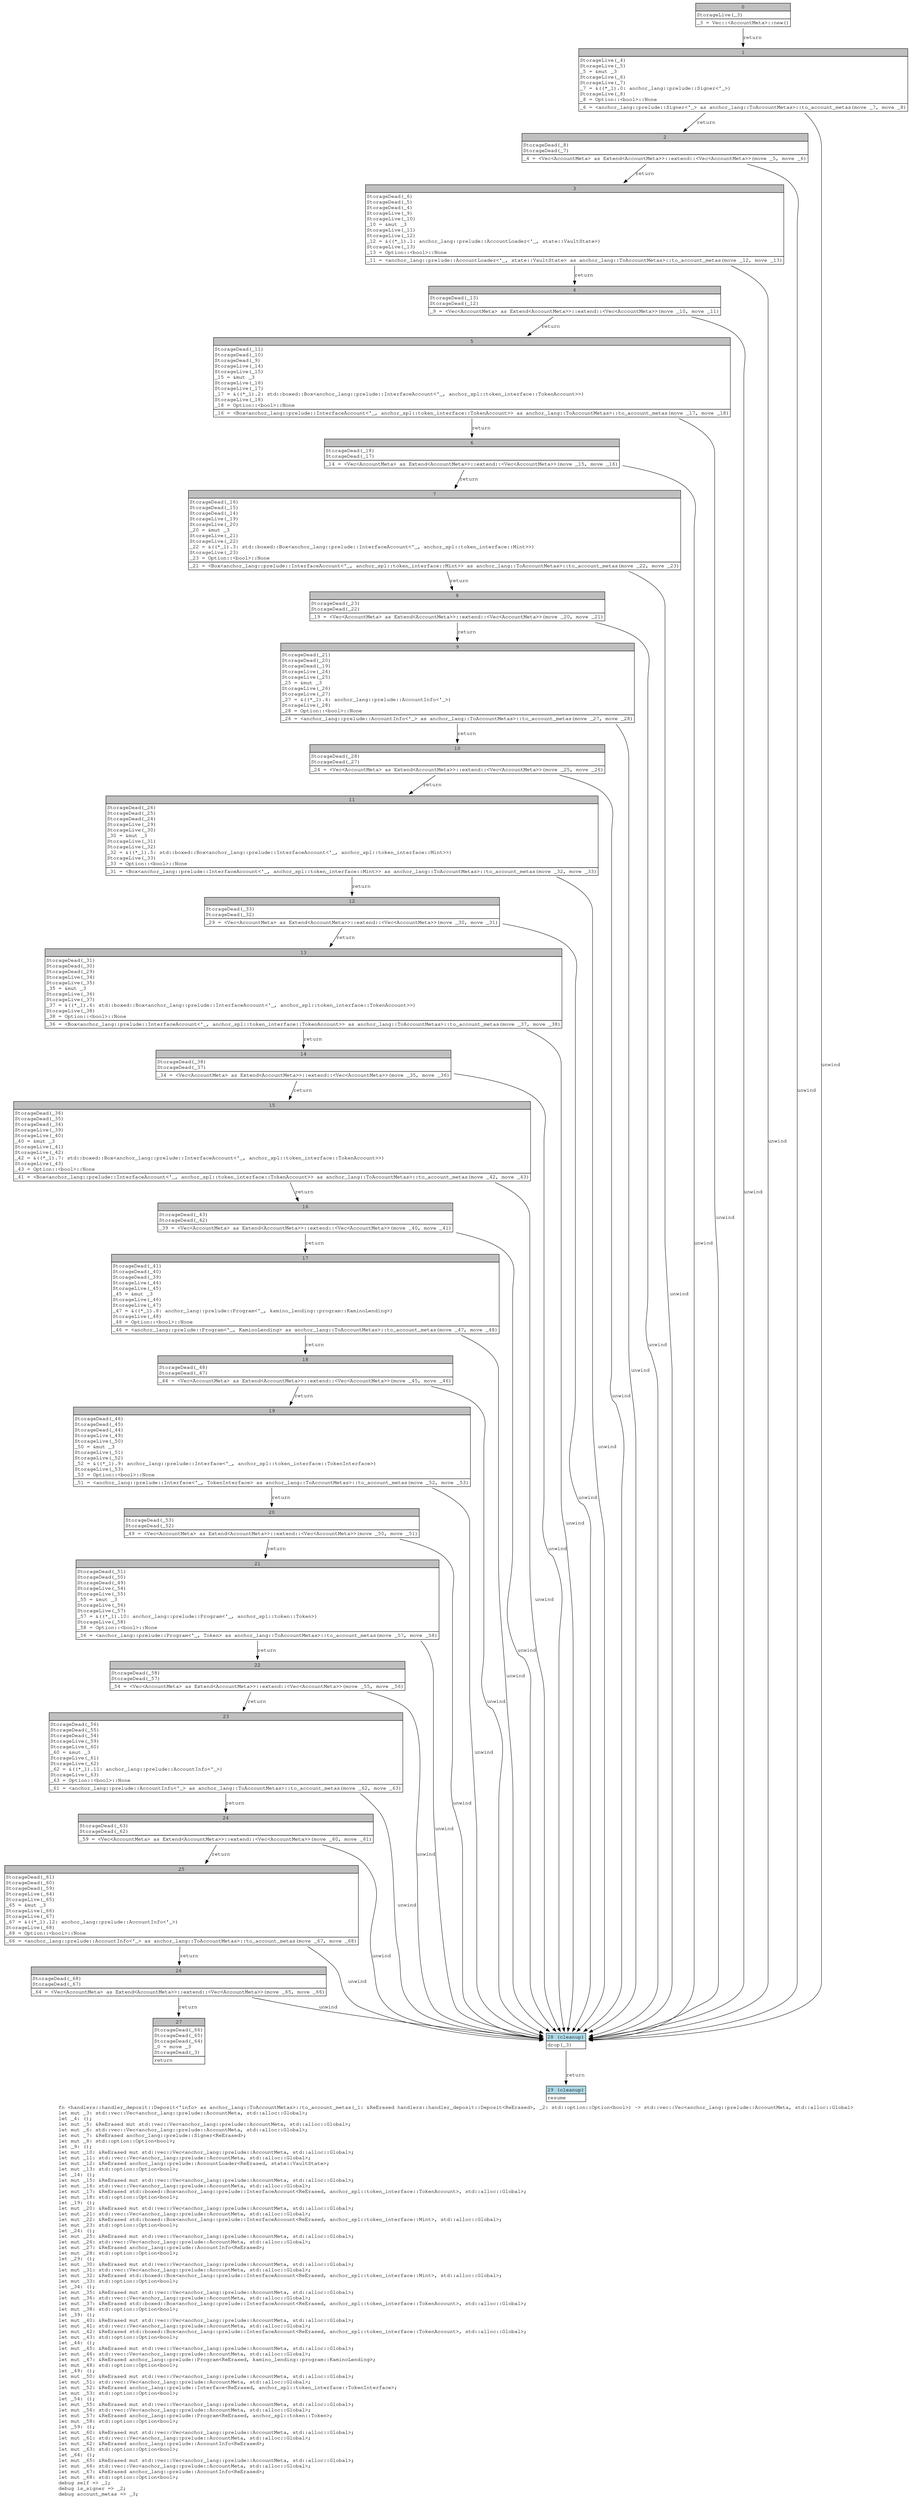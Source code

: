 digraph Mir_0_721 {
    graph [fontname="Courier, monospace"];
    node [fontname="Courier, monospace"];
    edge [fontname="Courier, monospace"];
    label=<fn &lt;handlers::handler_deposit::Deposit&lt;'info&gt; as anchor_lang::ToAccountMetas&gt;::to_account_metas(_1: &amp;ReErased handlers::handler_deposit::Deposit&lt;ReErased&gt;, _2: std::option::Option&lt;bool&gt;) -&gt; std::vec::Vec&lt;anchor_lang::prelude::AccountMeta, std::alloc::Global&gt;<br align="left"/>let mut _3: std::vec::Vec&lt;anchor_lang::prelude::AccountMeta, std::alloc::Global&gt;;<br align="left"/>let _4: ();<br align="left"/>let mut _5: &amp;ReErased mut std::vec::Vec&lt;anchor_lang::prelude::AccountMeta, std::alloc::Global&gt;;<br align="left"/>let mut _6: std::vec::Vec&lt;anchor_lang::prelude::AccountMeta, std::alloc::Global&gt;;<br align="left"/>let mut _7: &amp;ReErased anchor_lang::prelude::Signer&lt;ReErased&gt;;<br align="left"/>let mut _8: std::option::Option&lt;bool&gt;;<br align="left"/>let _9: ();<br align="left"/>let mut _10: &amp;ReErased mut std::vec::Vec&lt;anchor_lang::prelude::AccountMeta, std::alloc::Global&gt;;<br align="left"/>let mut _11: std::vec::Vec&lt;anchor_lang::prelude::AccountMeta, std::alloc::Global&gt;;<br align="left"/>let mut _12: &amp;ReErased anchor_lang::prelude::AccountLoader&lt;ReErased, state::VaultState&gt;;<br align="left"/>let mut _13: std::option::Option&lt;bool&gt;;<br align="left"/>let _14: ();<br align="left"/>let mut _15: &amp;ReErased mut std::vec::Vec&lt;anchor_lang::prelude::AccountMeta, std::alloc::Global&gt;;<br align="left"/>let mut _16: std::vec::Vec&lt;anchor_lang::prelude::AccountMeta, std::alloc::Global&gt;;<br align="left"/>let mut _17: &amp;ReErased std::boxed::Box&lt;anchor_lang::prelude::InterfaceAccount&lt;ReErased, anchor_spl::token_interface::TokenAccount&gt;, std::alloc::Global&gt;;<br align="left"/>let mut _18: std::option::Option&lt;bool&gt;;<br align="left"/>let _19: ();<br align="left"/>let mut _20: &amp;ReErased mut std::vec::Vec&lt;anchor_lang::prelude::AccountMeta, std::alloc::Global&gt;;<br align="left"/>let mut _21: std::vec::Vec&lt;anchor_lang::prelude::AccountMeta, std::alloc::Global&gt;;<br align="left"/>let mut _22: &amp;ReErased std::boxed::Box&lt;anchor_lang::prelude::InterfaceAccount&lt;ReErased, anchor_spl::token_interface::Mint&gt;, std::alloc::Global&gt;;<br align="left"/>let mut _23: std::option::Option&lt;bool&gt;;<br align="left"/>let _24: ();<br align="left"/>let mut _25: &amp;ReErased mut std::vec::Vec&lt;anchor_lang::prelude::AccountMeta, std::alloc::Global&gt;;<br align="left"/>let mut _26: std::vec::Vec&lt;anchor_lang::prelude::AccountMeta, std::alloc::Global&gt;;<br align="left"/>let mut _27: &amp;ReErased anchor_lang::prelude::AccountInfo&lt;ReErased&gt;;<br align="left"/>let mut _28: std::option::Option&lt;bool&gt;;<br align="left"/>let _29: ();<br align="left"/>let mut _30: &amp;ReErased mut std::vec::Vec&lt;anchor_lang::prelude::AccountMeta, std::alloc::Global&gt;;<br align="left"/>let mut _31: std::vec::Vec&lt;anchor_lang::prelude::AccountMeta, std::alloc::Global&gt;;<br align="left"/>let mut _32: &amp;ReErased std::boxed::Box&lt;anchor_lang::prelude::InterfaceAccount&lt;ReErased, anchor_spl::token_interface::Mint&gt;, std::alloc::Global&gt;;<br align="left"/>let mut _33: std::option::Option&lt;bool&gt;;<br align="left"/>let _34: ();<br align="left"/>let mut _35: &amp;ReErased mut std::vec::Vec&lt;anchor_lang::prelude::AccountMeta, std::alloc::Global&gt;;<br align="left"/>let mut _36: std::vec::Vec&lt;anchor_lang::prelude::AccountMeta, std::alloc::Global&gt;;<br align="left"/>let mut _37: &amp;ReErased std::boxed::Box&lt;anchor_lang::prelude::InterfaceAccount&lt;ReErased, anchor_spl::token_interface::TokenAccount&gt;, std::alloc::Global&gt;;<br align="left"/>let mut _38: std::option::Option&lt;bool&gt;;<br align="left"/>let _39: ();<br align="left"/>let mut _40: &amp;ReErased mut std::vec::Vec&lt;anchor_lang::prelude::AccountMeta, std::alloc::Global&gt;;<br align="left"/>let mut _41: std::vec::Vec&lt;anchor_lang::prelude::AccountMeta, std::alloc::Global&gt;;<br align="left"/>let mut _42: &amp;ReErased std::boxed::Box&lt;anchor_lang::prelude::InterfaceAccount&lt;ReErased, anchor_spl::token_interface::TokenAccount&gt;, std::alloc::Global&gt;;<br align="left"/>let mut _43: std::option::Option&lt;bool&gt;;<br align="left"/>let _44: ();<br align="left"/>let mut _45: &amp;ReErased mut std::vec::Vec&lt;anchor_lang::prelude::AccountMeta, std::alloc::Global&gt;;<br align="left"/>let mut _46: std::vec::Vec&lt;anchor_lang::prelude::AccountMeta, std::alloc::Global&gt;;<br align="left"/>let mut _47: &amp;ReErased anchor_lang::prelude::Program&lt;ReErased, kamino_lending::program::KaminoLending&gt;;<br align="left"/>let mut _48: std::option::Option&lt;bool&gt;;<br align="left"/>let _49: ();<br align="left"/>let mut _50: &amp;ReErased mut std::vec::Vec&lt;anchor_lang::prelude::AccountMeta, std::alloc::Global&gt;;<br align="left"/>let mut _51: std::vec::Vec&lt;anchor_lang::prelude::AccountMeta, std::alloc::Global&gt;;<br align="left"/>let mut _52: &amp;ReErased anchor_lang::prelude::Interface&lt;ReErased, anchor_spl::token_interface::TokenInterface&gt;;<br align="left"/>let mut _53: std::option::Option&lt;bool&gt;;<br align="left"/>let _54: ();<br align="left"/>let mut _55: &amp;ReErased mut std::vec::Vec&lt;anchor_lang::prelude::AccountMeta, std::alloc::Global&gt;;<br align="left"/>let mut _56: std::vec::Vec&lt;anchor_lang::prelude::AccountMeta, std::alloc::Global&gt;;<br align="left"/>let mut _57: &amp;ReErased anchor_lang::prelude::Program&lt;ReErased, anchor_spl::token::Token&gt;;<br align="left"/>let mut _58: std::option::Option&lt;bool&gt;;<br align="left"/>let _59: ();<br align="left"/>let mut _60: &amp;ReErased mut std::vec::Vec&lt;anchor_lang::prelude::AccountMeta, std::alloc::Global&gt;;<br align="left"/>let mut _61: std::vec::Vec&lt;anchor_lang::prelude::AccountMeta, std::alloc::Global&gt;;<br align="left"/>let mut _62: &amp;ReErased anchor_lang::prelude::AccountInfo&lt;ReErased&gt;;<br align="left"/>let mut _63: std::option::Option&lt;bool&gt;;<br align="left"/>let _64: ();<br align="left"/>let mut _65: &amp;ReErased mut std::vec::Vec&lt;anchor_lang::prelude::AccountMeta, std::alloc::Global&gt;;<br align="left"/>let mut _66: std::vec::Vec&lt;anchor_lang::prelude::AccountMeta, std::alloc::Global&gt;;<br align="left"/>let mut _67: &amp;ReErased anchor_lang::prelude::AccountInfo&lt;ReErased&gt;;<br align="left"/>let mut _68: std::option::Option&lt;bool&gt;;<br align="left"/>debug self =&gt; _1;<br align="left"/>debug is_signer =&gt; _2;<br align="left"/>debug account_metas =&gt; _3;<br align="left"/>>;
    bb0__0_721 [shape="none", label=<<table border="0" cellborder="1" cellspacing="0"><tr><td bgcolor="gray" align="center" colspan="1">0</td></tr><tr><td align="left" balign="left">StorageLive(_3)<br/></td></tr><tr><td align="left">_3 = Vec::&lt;AccountMeta&gt;::new()</td></tr></table>>];
    bb1__0_721 [shape="none", label=<<table border="0" cellborder="1" cellspacing="0"><tr><td bgcolor="gray" align="center" colspan="1">1</td></tr><tr><td align="left" balign="left">StorageLive(_4)<br/>StorageLive(_5)<br/>_5 = &amp;mut _3<br/>StorageLive(_6)<br/>StorageLive(_7)<br/>_7 = &amp;((*_1).0: anchor_lang::prelude::Signer&lt;'_&gt;)<br/>StorageLive(_8)<br/>_8 = Option::&lt;bool&gt;::None<br/></td></tr><tr><td align="left">_6 = &lt;anchor_lang::prelude::Signer&lt;'_&gt; as anchor_lang::ToAccountMetas&gt;::to_account_metas(move _7, move _8)</td></tr></table>>];
    bb2__0_721 [shape="none", label=<<table border="0" cellborder="1" cellspacing="0"><tr><td bgcolor="gray" align="center" colspan="1">2</td></tr><tr><td align="left" balign="left">StorageDead(_8)<br/>StorageDead(_7)<br/></td></tr><tr><td align="left">_4 = &lt;Vec&lt;AccountMeta&gt; as Extend&lt;AccountMeta&gt;&gt;::extend::&lt;Vec&lt;AccountMeta&gt;&gt;(move _5, move _6)</td></tr></table>>];
    bb3__0_721 [shape="none", label=<<table border="0" cellborder="1" cellspacing="0"><tr><td bgcolor="gray" align="center" colspan="1">3</td></tr><tr><td align="left" balign="left">StorageDead(_6)<br/>StorageDead(_5)<br/>StorageDead(_4)<br/>StorageLive(_9)<br/>StorageLive(_10)<br/>_10 = &amp;mut _3<br/>StorageLive(_11)<br/>StorageLive(_12)<br/>_12 = &amp;((*_1).1: anchor_lang::prelude::AccountLoader&lt;'_, state::VaultState&gt;)<br/>StorageLive(_13)<br/>_13 = Option::&lt;bool&gt;::None<br/></td></tr><tr><td align="left">_11 = &lt;anchor_lang::prelude::AccountLoader&lt;'_, state::VaultState&gt; as anchor_lang::ToAccountMetas&gt;::to_account_metas(move _12, move _13)</td></tr></table>>];
    bb4__0_721 [shape="none", label=<<table border="0" cellborder="1" cellspacing="0"><tr><td bgcolor="gray" align="center" colspan="1">4</td></tr><tr><td align="left" balign="left">StorageDead(_13)<br/>StorageDead(_12)<br/></td></tr><tr><td align="left">_9 = &lt;Vec&lt;AccountMeta&gt; as Extend&lt;AccountMeta&gt;&gt;::extend::&lt;Vec&lt;AccountMeta&gt;&gt;(move _10, move _11)</td></tr></table>>];
    bb5__0_721 [shape="none", label=<<table border="0" cellborder="1" cellspacing="0"><tr><td bgcolor="gray" align="center" colspan="1">5</td></tr><tr><td align="left" balign="left">StorageDead(_11)<br/>StorageDead(_10)<br/>StorageDead(_9)<br/>StorageLive(_14)<br/>StorageLive(_15)<br/>_15 = &amp;mut _3<br/>StorageLive(_16)<br/>StorageLive(_17)<br/>_17 = &amp;((*_1).2: std::boxed::Box&lt;anchor_lang::prelude::InterfaceAccount&lt;'_, anchor_spl::token_interface::TokenAccount&gt;&gt;)<br/>StorageLive(_18)<br/>_18 = Option::&lt;bool&gt;::None<br/></td></tr><tr><td align="left">_16 = &lt;Box&lt;anchor_lang::prelude::InterfaceAccount&lt;'_, anchor_spl::token_interface::TokenAccount&gt;&gt; as anchor_lang::ToAccountMetas&gt;::to_account_metas(move _17, move _18)</td></tr></table>>];
    bb6__0_721 [shape="none", label=<<table border="0" cellborder="1" cellspacing="0"><tr><td bgcolor="gray" align="center" colspan="1">6</td></tr><tr><td align="left" balign="left">StorageDead(_18)<br/>StorageDead(_17)<br/></td></tr><tr><td align="left">_14 = &lt;Vec&lt;AccountMeta&gt; as Extend&lt;AccountMeta&gt;&gt;::extend::&lt;Vec&lt;AccountMeta&gt;&gt;(move _15, move _16)</td></tr></table>>];
    bb7__0_721 [shape="none", label=<<table border="0" cellborder="1" cellspacing="0"><tr><td bgcolor="gray" align="center" colspan="1">7</td></tr><tr><td align="left" balign="left">StorageDead(_16)<br/>StorageDead(_15)<br/>StorageDead(_14)<br/>StorageLive(_19)<br/>StorageLive(_20)<br/>_20 = &amp;mut _3<br/>StorageLive(_21)<br/>StorageLive(_22)<br/>_22 = &amp;((*_1).3: std::boxed::Box&lt;anchor_lang::prelude::InterfaceAccount&lt;'_, anchor_spl::token_interface::Mint&gt;&gt;)<br/>StorageLive(_23)<br/>_23 = Option::&lt;bool&gt;::None<br/></td></tr><tr><td align="left">_21 = &lt;Box&lt;anchor_lang::prelude::InterfaceAccount&lt;'_, anchor_spl::token_interface::Mint&gt;&gt; as anchor_lang::ToAccountMetas&gt;::to_account_metas(move _22, move _23)</td></tr></table>>];
    bb8__0_721 [shape="none", label=<<table border="0" cellborder="1" cellspacing="0"><tr><td bgcolor="gray" align="center" colspan="1">8</td></tr><tr><td align="left" balign="left">StorageDead(_23)<br/>StorageDead(_22)<br/></td></tr><tr><td align="left">_19 = &lt;Vec&lt;AccountMeta&gt; as Extend&lt;AccountMeta&gt;&gt;::extend::&lt;Vec&lt;AccountMeta&gt;&gt;(move _20, move _21)</td></tr></table>>];
    bb9__0_721 [shape="none", label=<<table border="0" cellborder="1" cellspacing="0"><tr><td bgcolor="gray" align="center" colspan="1">9</td></tr><tr><td align="left" balign="left">StorageDead(_21)<br/>StorageDead(_20)<br/>StorageDead(_19)<br/>StorageLive(_24)<br/>StorageLive(_25)<br/>_25 = &amp;mut _3<br/>StorageLive(_26)<br/>StorageLive(_27)<br/>_27 = &amp;((*_1).4: anchor_lang::prelude::AccountInfo&lt;'_&gt;)<br/>StorageLive(_28)<br/>_28 = Option::&lt;bool&gt;::None<br/></td></tr><tr><td align="left">_26 = &lt;anchor_lang::prelude::AccountInfo&lt;'_&gt; as anchor_lang::ToAccountMetas&gt;::to_account_metas(move _27, move _28)</td></tr></table>>];
    bb10__0_721 [shape="none", label=<<table border="0" cellborder="1" cellspacing="0"><tr><td bgcolor="gray" align="center" colspan="1">10</td></tr><tr><td align="left" balign="left">StorageDead(_28)<br/>StorageDead(_27)<br/></td></tr><tr><td align="left">_24 = &lt;Vec&lt;AccountMeta&gt; as Extend&lt;AccountMeta&gt;&gt;::extend::&lt;Vec&lt;AccountMeta&gt;&gt;(move _25, move _26)</td></tr></table>>];
    bb11__0_721 [shape="none", label=<<table border="0" cellborder="1" cellspacing="0"><tr><td bgcolor="gray" align="center" colspan="1">11</td></tr><tr><td align="left" balign="left">StorageDead(_26)<br/>StorageDead(_25)<br/>StorageDead(_24)<br/>StorageLive(_29)<br/>StorageLive(_30)<br/>_30 = &amp;mut _3<br/>StorageLive(_31)<br/>StorageLive(_32)<br/>_32 = &amp;((*_1).5: std::boxed::Box&lt;anchor_lang::prelude::InterfaceAccount&lt;'_, anchor_spl::token_interface::Mint&gt;&gt;)<br/>StorageLive(_33)<br/>_33 = Option::&lt;bool&gt;::None<br/></td></tr><tr><td align="left">_31 = &lt;Box&lt;anchor_lang::prelude::InterfaceAccount&lt;'_, anchor_spl::token_interface::Mint&gt;&gt; as anchor_lang::ToAccountMetas&gt;::to_account_metas(move _32, move _33)</td></tr></table>>];
    bb12__0_721 [shape="none", label=<<table border="0" cellborder="1" cellspacing="0"><tr><td bgcolor="gray" align="center" colspan="1">12</td></tr><tr><td align="left" balign="left">StorageDead(_33)<br/>StorageDead(_32)<br/></td></tr><tr><td align="left">_29 = &lt;Vec&lt;AccountMeta&gt; as Extend&lt;AccountMeta&gt;&gt;::extend::&lt;Vec&lt;AccountMeta&gt;&gt;(move _30, move _31)</td></tr></table>>];
    bb13__0_721 [shape="none", label=<<table border="0" cellborder="1" cellspacing="0"><tr><td bgcolor="gray" align="center" colspan="1">13</td></tr><tr><td align="left" balign="left">StorageDead(_31)<br/>StorageDead(_30)<br/>StorageDead(_29)<br/>StorageLive(_34)<br/>StorageLive(_35)<br/>_35 = &amp;mut _3<br/>StorageLive(_36)<br/>StorageLive(_37)<br/>_37 = &amp;((*_1).6: std::boxed::Box&lt;anchor_lang::prelude::InterfaceAccount&lt;'_, anchor_spl::token_interface::TokenAccount&gt;&gt;)<br/>StorageLive(_38)<br/>_38 = Option::&lt;bool&gt;::None<br/></td></tr><tr><td align="left">_36 = &lt;Box&lt;anchor_lang::prelude::InterfaceAccount&lt;'_, anchor_spl::token_interface::TokenAccount&gt;&gt; as anchor_lang::ToAccountMetas&gt;::to_account_metas(move _37, move _38)</td></tr></table>>];
    bb14__0_721 [shape="none", label=<<table border="0" cellborder="1" cellspacing="0"><tr><td bgcolor="gray" align="center" colspan="1">14</td></tr><tr><td align="left" balign="left">StorageDead(_38)<br/>StorageDead(_37)<br/></td></tr><tr><td align="left">_34 = &lt;Vec&lt;AccountMeta&gt; as Extend&lt;AccountMeta&gt;&gt;::extend::&lt;Vec&lt;AccountMeta&gt;&gt;(move _35, move _36)</td></tr></table>>];
    bb15__0_721 [shape="none", label=<<table border="0" cellborder="1" cellspacing="0"><tr><td bgcolor="gray" align="center" colspan="1">15</td></tr><tr><td align="left" balign="left">StorageDead(_36)<br/>StorageDead(_35)<br/>StorageDead(_34)<br/>StorageLive(_39)<br/>StorageLive(_40)<br/>_40 = &amp;mut _3<br/>StorageLive(_41)<br/>StorageLive(_42)<br/>_42 = &amp;((*_1).7: std::boxed::Box&lt;anchor_lang::prelude::InterfaceAccount&lt;'_, anchor_spl::token_interface::TokenAccount&gt;&gt;)<br/>StorageLive(_43)<br/>_43 = Option::&lt;bool&gt;::None<br/></td></tr><tr><td align="left">_41 = &lt;Box&lt;anchor_lang::prelude::InterfaceAccount&lt;'_, anchor_spl::token_interface::TokenAccount&gt;&gt; as anchor_lang::ToAccountMetas&gt;::to_account_metas(move _42, move _43)</td></tr></table>>];
    bb16__0_721 [shape="none", label=<<table border="0" cellborder="1" cellspacing="0"><tr><td bgcolor="gray" align="center" colspan="1">16</td></tr><tr><td align="left" balign="left">StorageDead(_43)<br/>StorageDead(_42)<br/></td></tr><tr><td align="left">_39 = &lt;Vec&lt;AccountMeta&gt; as Extend&lt;AccountMeta&gt;&gt;::extend::&lt;Vec&lt;AccountMeta&gt;&gt;(move _40, move _41)</td></tr></table>>];
    bb17__0_721 [shape="none", label=<<table border="0" cellborder="1" cellspacing="0"><tr><td bgcolor="gray" align="center" colspan="1">17</td></tr><tr><td align="left" balign="left">StorageDead(_41)<br/>StorageDead(_40)<br/>StorageDead(_39)<br/>StorageLive(_44)<br/>StorageLive(_45)<br/>_45 = &amp;mut _3<br/>StorageLive(_46)<br/>StorageLive(_47)<br/>_47 = &amp;((*_1).8: anchor_lang::prelude::Program&lt;'_, kamino_lending::program::KaminoLending&gt;)<br/>StorageLive(_48)<br/>_48 = Option::&lt;bool&gt;::None<br/></td></tr><tr><td align="left">_46 = &lt;anchor_lang::prelude::Program&lt;'_, KaminoLending&gt; as anchor_lang::ToAccountMetas&gt;::to_account_metas(move _47, move _48)</td></tr></table>>];
    bb18__0_721 [shape="none", label=<<table border="0" cellborder="1" cellspacing="0"><tr><td bgcolor="gray" align="center" colspan="1">18</td></tr><tr><td align="left" balign="left">StorageDead(_48)<br/>StorageDead(_47)<br/></td></tr><tr><td align="left">_44 = &lt;Vec&lt;AccountMeta&gt; as Extend&lt;AccountMeta&gt;&gt;::extend::&lt;Vec&lt;AccountMeta&gt;&gt;(move _45, move _46)</td></tr></table>>];
    bb19__0_721 [shape="none", label=<<table border="0" cellborder="1" cellspacing="0"><tr><td bgcolor="gray" align="center" colspan="1">19</td></tr><tr><td align="left" balign="left">StorageDead(_46)<br/>StorageDead(_45)<br/>StorageDead(_44)<br/>StorageLive(_49)<br/>StorageLive(_50)<br/>_50 = &amp;mut _3<br/>StorageLive(_51)<br/>StorageLive(_52)<br/>_52 = &amp;((*_1).9: anchor_lang::prelude::Interface&lt;'_, anchor_spl::token_interface::TokenInterface&gt;)<br/>StorageLive(_53)<br/>_53 = Option::&lt;bool&gt;::None<br/></td></tr><tr><td align="left">_51 = &lt;anchor_lang::prelude::Interface&lt;'_, TokenInterface&gt; as anchor_lang::ToAccountMetas&gt;::to_account_metas(move _52, move _53)</td></tr></table>>];
    bb20__0_721 [shape="none", label=<<table border="0" cellborder="1" cellspacing="0"><tr><td bgcolor="gray" align="center" colspan="1">20</td></tr><tr><td align="left" balign="left">StorageDead(_53)<br/>StorageDead(_52)<br/></td></tr><tr><td align="left">_49 = &lt;Vec&lt;AccountMeta&gt; as Extend&lt;AccountMeta&gt;&gt;::extend::&lt;Vec&lt;AccountMeta&gt;&gt;(move _50, move _51)</td></tr></table>>];
    bb21__0_721 [shape="none", label=<<table border="0" cellborder="1" cellspacing="0"><tr><td bgcolor="gray" align="center" colspan="1">21</td></tr><tr><td align="left" balign="left">StorageDead(_51)<br/>StorageDead(_50)<br/>StorageDead(_49)<br/>StorageLive(_54)<br/>StorageLive(_55)<br/>_55 = &amp;mut _3<br/>StorageLive(_56)<br/>StorageLive(_57)<br/>_57 = &amp;((*_1).10: anchor_lang::prelude::Program&lt;'_, anchor_spl::token::Token&gt;)<br/>StorageLive(_58)<br/>_58 = Option::&lt;bool&gt;::None<br/></td></tr><tr><td align="left">_56 = &lt;anchor_lang::prelude::Program&lt;'_, Token&gt; as anchor_lang::ToAccountMetas&gt;::to_account_metas(move _57, move _58)</td></tr></table>>];
    bb22__0_721 [shape="none", label=<<table border="0" cellborder="1" cellspacing="0"><tr><td bgcolor="gray" align="center" colspan="1">22</td></tr><tr><td align="left" balign="left">StorageDead(_58)<br/>StorageDead(_57)<br/></td></tr><tr><td align="left">_54 = &lt;Vec&lt;AccountMeta&gt; as Extend&lt;AccountMeta&gt;&gt;::extend::&lt;Vec&lt;AccountMeta&gt;&gt;(move _55, move _56)</td></tr></table>>];
    bb23__0_721 [shape="none", label=<<table border="0" cellborder="1" cellspacing="0"><tr><td bgcolor="gray" align="center" colspan="1">23</td></tr><tr><td align="left" balign="left">StorageDead(_56)<br/>StorageDead(_55)<br/>StorageDead(_54)<br/>StorageLive(_59)<br/>StorageLive(_60)<br/>_60 = &amp;mut _3<br/>StorageLive(_61)<br/>StorageLive(_62)<br/>_62 = &amp;((*_1).11: anchor_lang::prelude::AccountInfo&lt;'_&gt;)<br/>StorageLive(_63)<br/>_63 = Option::&lt;bool&gt;::None<br/></td></tr><tr><td align="left">_61 = &lt;anchor_lang::prelude::AccountInfo&lt;'_&gt; as anchor_lang::ToAccountMetas&gt;::to_account_metas(move _62, move _63)</td></tr></table>>];
    bb24__0_721 [shape="none", label=<<table border="0" cellborder="1" cellspacing="0"><tr><td bgcolor="gray" align="center" colspan="1">24</td></tr><tr><td align="left" balign="left">StorageDead(_63)<br/>StorageDead(_62)<br/></td></tr><tr><td align="left">_59 = &lt;Vec&lt;AccountMeta&gt; as Extend&lt;AccountMeta&gt;&gt;::extend::&lt;Vec&lt;AccountMeta&gt;&gt;(move _60, move _61)</td></tr></table>>];
    bb25__0_721 [shape="none", label=<<table border="0" cellborder="1" cellspacing="0"><tr><td bgcolor="gray" align="center" colspan="1">25</td></tr><tr><td align="left" balign="left">StorageDead(_61)<br/>StorageDead(_60)<br/>StorageDead(_59)<br/>StorageLive(_64)<br/>StorageLive(_65)<br/>_65 = &amp;mut _3<br/>StorageLive(_66)<br/>StorageLive(_67)<br/>_67 = &amp;((*_1).12: anchor_lang::prelude::AccountInfo&lt;'_&gt;)<br/>StorageLive(_68)<br/>_68 = Option::&lt;bool&gt;::None<br/></td></tr><tr><td align="left">_66 = &lt;anchor_lang::prelude::AccountInfo&lt;'_&gt; as anchor_lang::ToAccountMetas&gt;::to_account_metas(move _67, move _68)</td></tr></table>>];
    bb26__0_721 [shape="none", label=<<table border="0" cellborder="1" cellspacing="0"><tr><td bgcolor="gray" align="center" colspan="1">26</td></tr><tr><td align="left" balign="left">StorageDead(_68)<br/>StorageDead(_67)<br/></td></tr><tr><td align="left">_64 = &lt;Vec&lt;AccountMeta&gt; as Extend&lt;AccountMeta&gt;&gt;::extend::&lt;Vec&lt;AccountMeta&gt;&gt;(move _65, move _66)</td></tr></table>>];
    bb27__0_721 [shape="none", label=<<table border="0" cellborder="1" cellspacing="0"><tr><td bgcolor="gray" align="center" colspan="1">27</td></tr><tr><td align="left" balign="left">StorageDead(_66)<br/>StorageDead(_65)<br/>StorageDead(_64)<br/>_0 = move _3<br/>StorageDead(_3)<br/></td></tr><tr><td align="left">return</td></tr></table>>];
    bb28__0_721 [shape="none", label=<<table border="0" cellborder="1" cellspacing="0"><tr><td bgcolor="lightblue" align="center" colspan="1">28 (cleanup)</td></tr><tr><td align="left">drop(_3)</td></tr></table>>];
    bb29__0_721 [shape="none", label=<<table border="0" cellborder="1" cellspacing="0"><tr><td bgcolor="lightblue" align="center" colspan="1">29 (cleanup)</td></tr><tr><td align="left">resume</td></tr></table>>];
    bb0__0_721 -> bb1__0_721 [label="return"];
    bb1__0_721 -> bb2__0_721 [label="return"];
    bb1__0_721 -> bb28__0_721 [label="unwind"];
    bb2__0_721 -> bb3__0_721 [label="return"];
    bb2__0_721 -> bb28__0_721 [label="unwind"];
    bb3__0_721 -> bb4__0_721 [label="return"];
    bb3__0_721 -> bb28__0_721 [label="unwind"];
    bb4__0_721 -> bb5__0_721 [label="return"];
    bb4__0_721 -> bb28__0_721 [label="unwind"];
    bb5__0_721 -> bb6__0_721 [label="return"];
    bb5__0_721 -> bb28__0_721 [label="unwind"];
    bb6__0_721 -> bb7__0_721 [label="return"];
    bb6__0_721 -> bb28__0_721 [label="unwind"];
    bb7__0_721 -> bb8__0_721 [label="return"];
    bb7__0_721 -> bb28__0_721 [label="unwind"];
    bb8__0_721 -> bb9__0_721 [label="return"];
    bb8__0_721 -> bb28__0_721 [label="unwind"];
    bb9__0_721 -> bb10__0_721 [label="return"];
    bb9__0_721 -> bb28__0_721 [label="unwind"];
    bb10__0_721 -> bb11__0_721 [label="return"];
    bb10__0_721 -> bb28__0_721 [label="unwind"];
    bb11__0_721 -> bb12__0_721 [label="return"];
    bb11__0_721 -> bb28__0_721 [label="unwind"];
    bb12__0_721 -> bb13__0_721 [label="return"];
    bb12__0_721 -> bb28__0_721 [label="unwind"];
    bb13__0_721 -> bb14__0_721 [label="return"];
    bb13__0_721 -> bb28__0_721 [label="unwind"];
    bb14__0_721 -> bb15__0_721 [label="return"];
    bb14__0_721 -> bb28__0_721 [label="unwind"];
    bb15__0_721 -> bb16__0_721 [label="return"];
    bb15__0_721 -> bb28__0_721 [label="unwind"];
    bb16__0_721 -> bb17__0_721 [label="return"];
    bb16__0_721 -> bb28__0_721 [label="unwind"];
    bb17__0_721 -> bb18__0_721 [label="return"];
    bb17__0_721 -> bb28__0_721 [label="unwind"];
    bb18__0_721 -> bb19__0_721 [label="return"];
    bb18__0_721 -> bb28__0_721 [label="unwind"];
    bb19__0_721 -> bb20__0_721 [label="return"];
    bb19__0_721 -> bb28__0_721 [label="unwind"];
    bb20__0_721 -> bb21__0_721 [label="return"];
    bb20__0_721 -> bb28__0_721 [label="unwind"];
    bb21__0_721 -> bb22__0_721 [label="return"];
    bb21__0_721 -> bb28__0_721 [label="unwind"];
    bb22__0_721 -> bb23__0_721 [label="return"];
    bb22__0_721 -> bb28__0_721 [label="unwind"];
    bb23__0_721 -> bb24__0_721 [label="return"];
    bb23__0_721 -> bb28__0_721 [label="unwind"];
    bb24__0_721 -> bb25__0_721 [label="return"];
    bb24__0_721 -> bb28__0_721 [label="unwind"];
    bb25__0_721 -> bb26__0_721 [label="return"];
    bb25__0_721 -> bb28__0_721 [label="unwind"];
    bb26__0_721 -> bb27__0_721 [label="return"];
    bb26__0_721 -> bb28__0_721 [label="unwind"];
    bb28__0_721 -> bb29__0_721 [label="return"];
}
